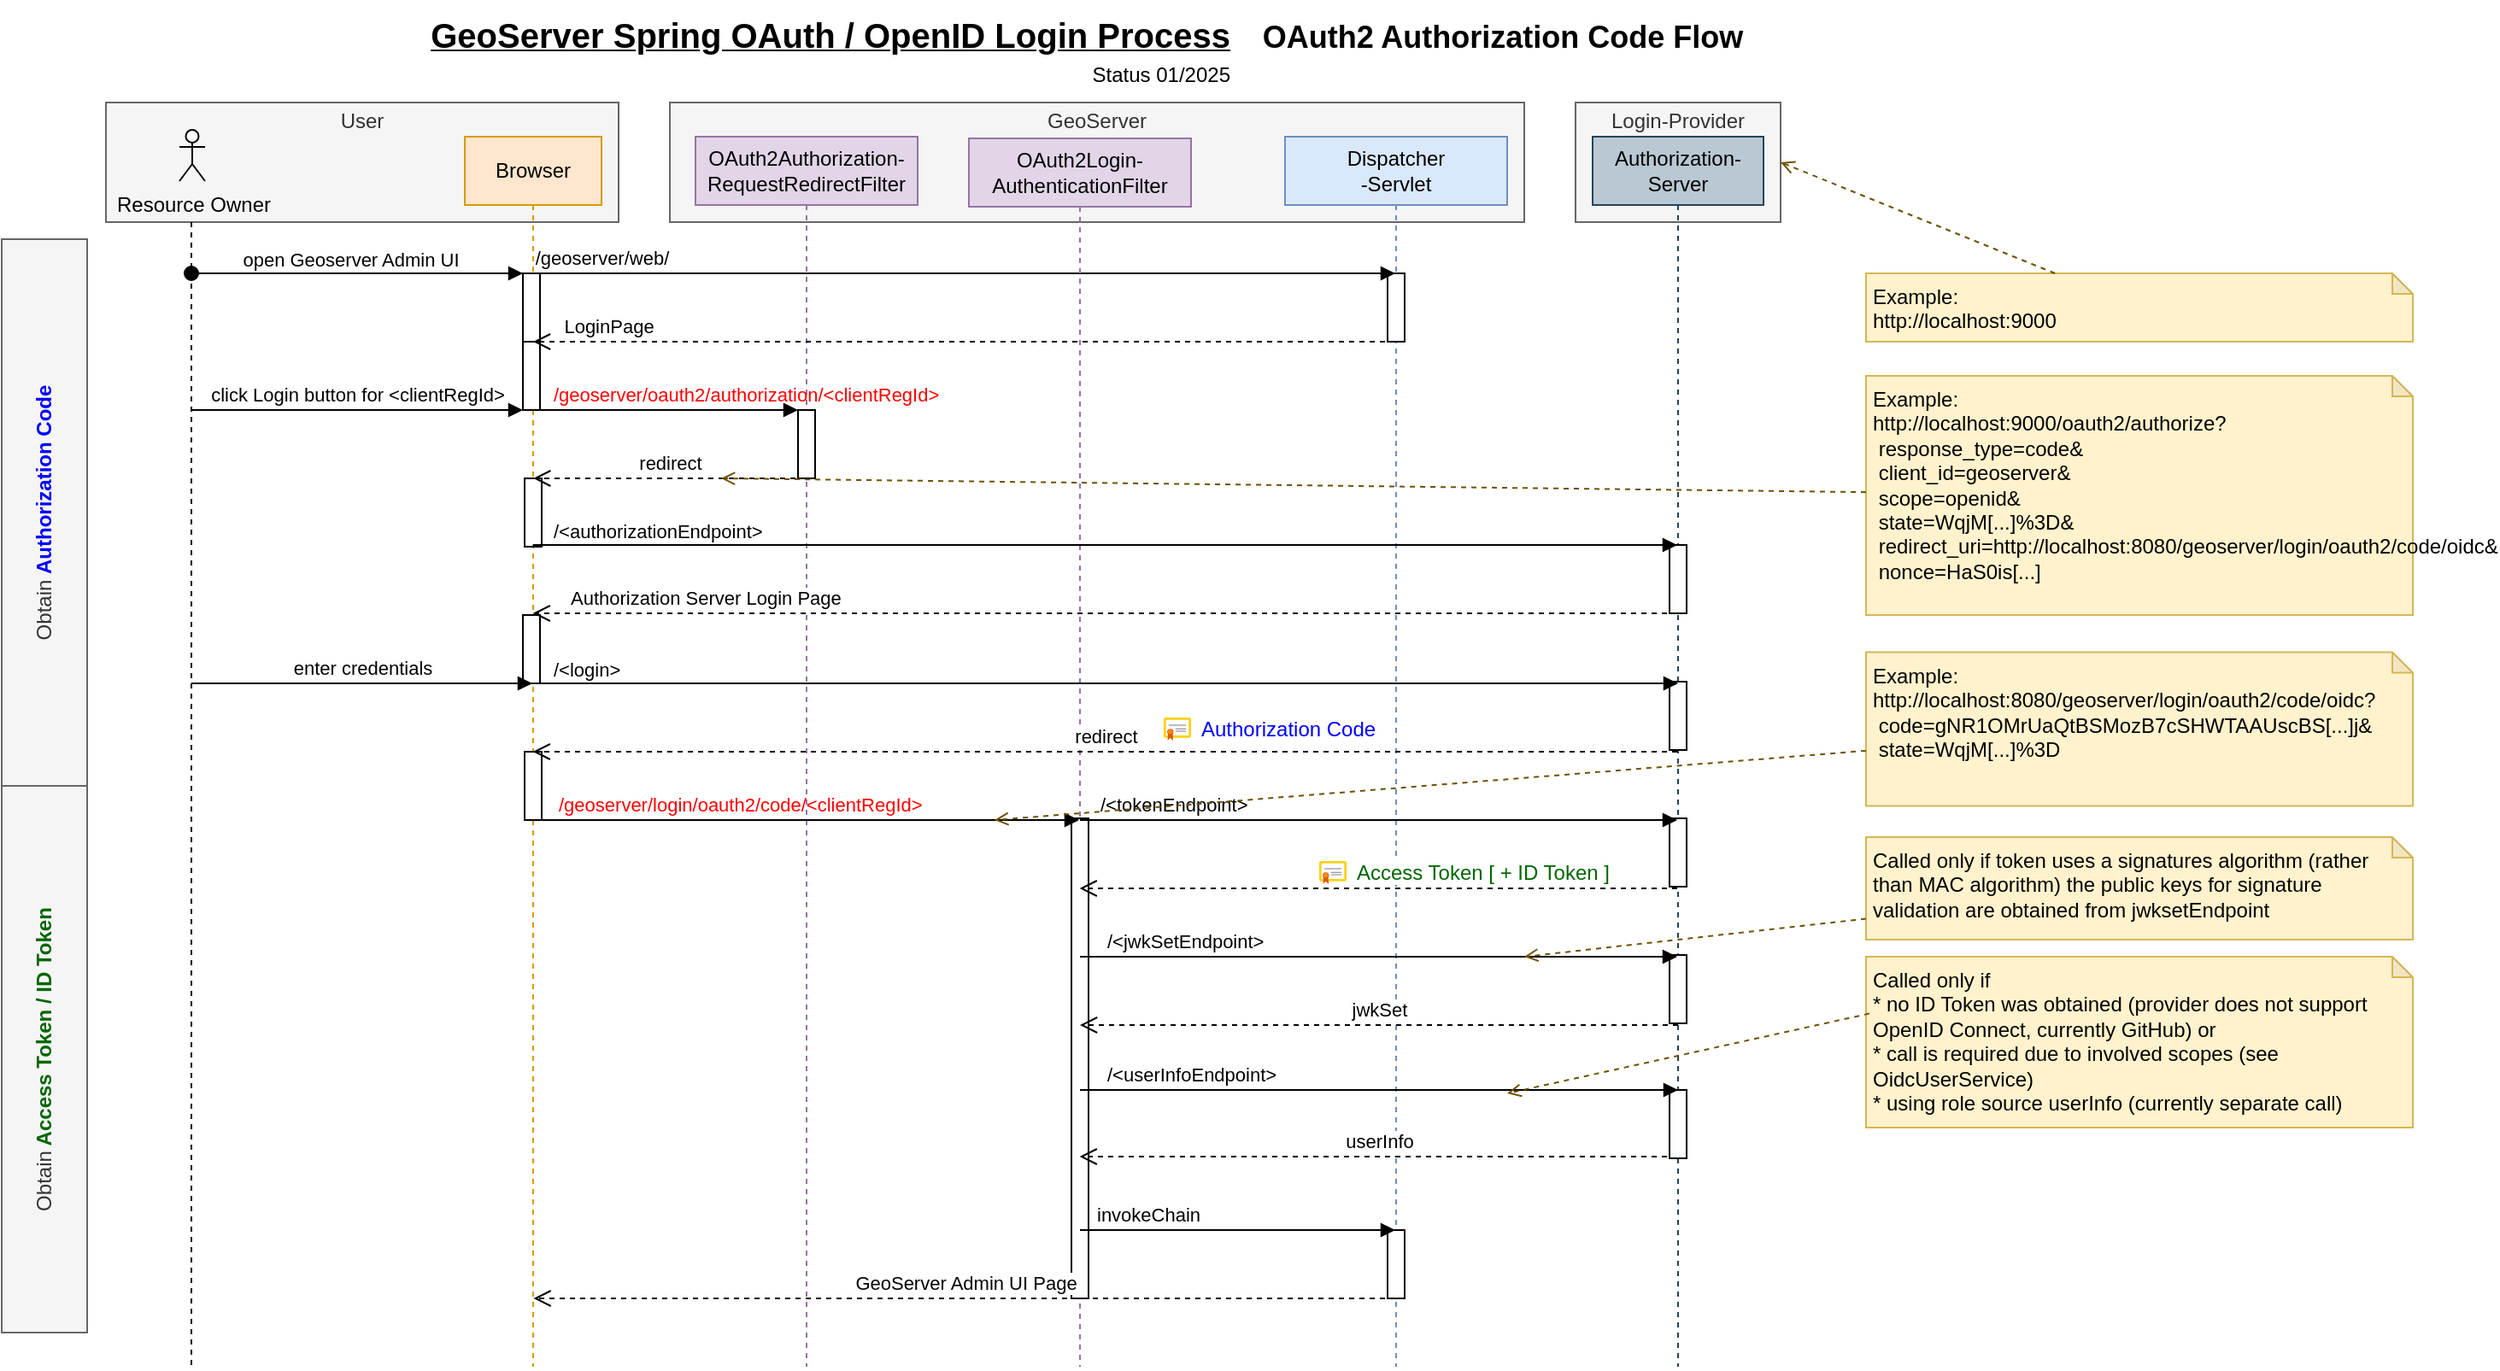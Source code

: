 <mxfile version="26.0.4">
  <diagram name="Page-1" id="2YBvvXClWsGukQMizWep">
    <mxGraphModel dx="1434" dy="838" grid="1" gridSize="10" guides="1" tooltips="1" connect="1" arrows="1" fold="1" page="1" pageScale="1" pageWidth="850" pageHeight="1100" math="0" shadow="0">
      <root>
        <mxCell id="0" />
        <mxCell id="1" parent="0" />
        <mxCell id="HcqALuEwrhDAun1lp61i-4" value="User" style="rounded=0;whiteSpace=wrap;html=1;verticalAlign=top;spacingTop=-3;fillColor=#f5f5f5;fontColor=#333333;strokeColor=#666666;" parent="1" vertex="1">
          <mxGeometry x="90" y="60" width="300" height="70" as="geometry" />
        </mxCell>
        <mxCell id="HcqALuEwrhDAun1lp61i-3" value="Login-Provider" style="rounded=0;whiteSpace=wrap;html=1;verticalAlign=top;spacingTop=-3;fillColor=#f5f5f5;fontColor=#333333;strokeColor=#666666;" parent="1" vertex="1">
          <mxGeometry x="950" y="60" width="120" height="70" as="geometry" />
        </mxCell>
        <mxCell id="HcqALuEwrhDAun1lp61i-2" value="GeoServer" style="rounded=0;whiteSpace=wrap;html=1;verticalAlign=top;spacingTop=-3;fillColor=#f5f5f5;fontColor=#333333;strokeColor=#666666;" parent="1" vertex="1">
          <mxGeometry x="420" y="60" width="500" height="70" as="geometry" />
        </mxCell>
        <mxCell id="aM9ryv3xv72pqoxQDRHE-1" value="OAuth2Authorization-RequestRedirectFilter" style="shape=umlLifeline;perimeter=lifelinePerimeter;whiteSpace=wrap;html=1;container=0;dropTarget=0;collapsible=0;recursiveResize=0;outlineConnect=0;portConstraint=eastwest;newEdgeStyle={&quot;edgeStyle&quot;:&quot;elbowEdgeStyle&quot;,&quot;elbow&quot;:&quot;vertical&quot;,&quot;curved&quot;:0,&quot;rounded&quot;:0};fillColor=#e1d5e7;strokeColor=#9673a6;" parent="1" vertex="1">
          <mxGeometry x="435" y="80" width="130" height="720" as="geometry" />
        </mxCell>
        <mxCell id="aM9ryv3xv72pqoxQDRHE-2" value="" style="html=1;points=[];perimeter=orthogonalPerimeter;outlineConnect=0;targetShapes=umlLifeline;portConstraint=eastwest;newEdgeStyle={&quot;edgeStyle&quot;:&quot;elbowEdgeStyle&quot;,&quot;elbow&quot;:&quot;vertical&quot;,&quot;curved&quot;:0,&quot;rounded&quot;:0};" parent="aM9ryv3xv72pqoxQDRHE-1" vertex="1">
          <mxGeometry x="60" y="160" width="10" height="40" as="geometry" />
        </mxCell>
        <mxCell id="aM9ryv3xv72pqoxQDRHE-5" value="Authorization-&lt;br&gt;Server" style="shape=umlLifeline;perimeter=lifelinePerimeter;whiteSpace=wrap;html=1;container=0;dropTarget=0;collapsible=0;recursiveResize=0;outlineConnect=0;portConstraint=eastwest;newEdgeStyle={&quot;edgeStyle&quot;:&quot;elbowEdgeStyle&quot;,&quot;elbow&quot;:&quot;vertical&quot;,&quot;curved&quot;:0,&quot;rounded&quot;:0};fillColor=#bac8d3;strokeColor=#23445d;" parent="1" vertex="1">
          <mxGeometry x="960" y="80" width="100" height="720" as="geometry" />
        </mxCell>
        <mxCell id="aM9ryv3xv72pqoxQDRHE-6" value="" style="html=1;points=[];perimeter=orthogonalPerimeter;outlineConnect=0;targetShapes=umlLifeline;portConstraint=eastwest;newEdgeStyle={&quot;edgeStyle&quot;:&quot;elbowEdgeStyle&quot;,&quot;elbow&quot;:&quot;vertical&quot;,&quot;curved&quot;:0,&quot;rounded&quot;:0};" parent="aM9ryv3xv72pqoxQDRHE-5" vertex="1">
          <mxGeometry x="45" y="239" width="10" height="40" as="geometry" />
        </mxCell>
        <mxCell id="R4H-Cz9XJfiXXCovYyHO-26" value="" style="html=1;points=[];perimeter=orthogonalPerimeter;outlineConnect=0;targetShapes=umlLifeline;portConstraint=eastwest;newEdgeStyle={&quot;edgeStyle&quot;:&quot;elbowEdgeStyle&quot;,&quot;elbow&quot;:&quot;vertical&quot;,&quot;curved&quot;:0,&quot;rounded&quot;:0};" parent="aM9ryv3xv72pqoxQDRHE-5" vertex="1">
          <mxGeometry x="45" y="319" width="10" height="40" as="geometry" />
        </mxCell>
        <mxCell id="R4H-Cz9XJfiXXCovYyHO-30" value="" style="html=1;points=[];perimeter=orthogonalPerimeter;outlineConnect=0;targetShapes=umlLifeline;portConstraint=eastwest;newEdgeStyle={&quot;edgeStyle&quot;:&quot;elbowEdgeStyle&quot;,&quot;elbow&quot;:&quot;vertical&quot;,&quot;curved&quot;:0,&quot;rounded&quot;:0};" parent="aM9ryv3xv72pqoxQDRHE-5" vertex="1">
          <mxGeometry x="45" y="399" width="10" height="40" as="geometry" />
        </mxCell>
        <mxCell id="R4H-Cz9XJfiXXCovYyHO-37" value="" style="html=1;points=[];perimeter=orthogonalPerimeter;outlineConnect=0;targetShapes=umlLifeline;portConstraint=eastwest;newEdgeStyle={&quot;edgeStyle&quot;:&quot;elbowEdgeStyle&quot;,&quot;elbow&quot;:&quot;vertical&quot;,&quot;curved&quot;:0,&quot;rounded&quot;:0};" parent="aM9ryv3xv72pqoxQDRHE-5" vertex="1">
          <mxGeometry x="45" y="479" width="10" height="40" as="geometry" />
        </mxCell>
        <mxCell id="Br-kYopsOSGonpuqLUsM-5" style="edgeStyle=orthogonalEdgeStyle;rounded=0;orthogonalLoop=1;jettySize=auto;html=1;endArrow=none;endFill=0;dashed=1;" parent="1" edge="1">
          <mxGeometry relative="1" as="geometry">
            <mxPoint x="140" y="800" as="targetPoint" />
            <mxPoint x="140" y="130" as="sourcePoint" />
          </mxGeometry>
        </mxCell>
        <mxCell id="Br-kYopsOSGonpuqLUsM-4" value="Resource Owner" style="shape=umlActor;verticalLabelPosition=bottom;verticalAlign=top;html=1;outlineConnect=0;" parent="1" vertex="1">
          <mxGeometry x="133" y="76" width="15" height="30" as="geometry" />
        </mxCell>
        <mxCell id="R4H-Cz9XJfiXXCovYyHO-1" value="Browser" style="shape=umlLifeline;perimeter=lifelinePerimeter;whiteSpace=wrap;html=1;container=0;dropTarget=0;collapsible=0;recursiveResize=0;outlineConnect=0;portConstraint=eastwest;newEdgeStyle={&quot;edgeStyle&quot;:&quot;elbowEdgeStyle&quot;,&quot;elbow&quot;:&quot;vertical&quot;,&quot;curved&quot;:0,&quot;rounded&quot;:0};fillColor=#ffe6cc;strokeColor=#d79b00;" parent="1" vertex="1">
          <mxGeometry x="300" y="80" width="80" height="720" as="geometry" />
        </mxCell>
        <mxCell id="R4H-Cz9XJfiXXCovYyHO-2" value="" style="html=1;points=[];perimeter=orthogonalPerimeter;outlineConnect=0;targetShapes=umlLifeline;portConstraint=eastwest;newEdgeStyle={&quot;edgeStyle&quot;:&quot;elbowEdgeStyle&quot;,&quot;elbow&quot;:&quot;vertical&quot;,&quot;curved&quot;:0,&quot;rounded&quot;:0};" parent="R4H-Cz9XJfiXXCovYyHO-1" vertex="1">
          <mxGeometry x="34" y="80" width="10" height="40" as="geometry" />
        </mxCell>
        <mxCell id="R4H-Cz9XJfiXXCovYyHO-21" value="" style="html=1;points=[];perimeter=orthogonalPerimeter;outlineConnect=0;targetShapes=umlLifeline;portConstraint=eastwest;newEdgeStyle={&quot;edgeStyle&quot;:&quot;elbowEdgeStyle&quot;,&quot;elbow&quot;:&quot;vertical&quot;,&quot;curved&quot;:0,&quot;rounded&quot;:0};" parent="R4H-Cz9XJfiXXCovYyHO-1" vertex="1">
          <mxGeometry x="34" y="280" width="10" height="40" as="geometry" />
        </mxCell>
        <mxCell id="R4H-Cz9XJfiXXCovYyHO-27" value="" style="html=1;points=[];perimeter=orthogonalPerimeter;outlineConnect=0;targetShapes=umlLifeline;portConstraint=eastwest;newEdgeStyle={&quot;edgeStyle&quot;:&quot;elbowEdgeStyle&quot;,&quot;elbow&quot;:&quot;vertical&quot;,&quot;curved&quot;:0,&quot;rounded&quot;:0};" parent="R4H-Cz9XJfiXXCovYyHO-1" vertex="1">
          <mxGeometry x="35" y="360" width="10" height="40" as="geometry" />
        </mxCell>
        <mxCell id="HcqALuEwrhDAun1lp61i-9" value="" style="html=1;points=[];perimeter=orthogonalPerimeter;outlineConnect=0;targetShapes=umlLifeline;portConstraint=eastwest;newEdgeStyle={&quot;edgeStyle&quot;:&quot;elbowEdgeStyle&quot;,&quot;elbow&quot;:&quot;vertical&quot;,&quot;curved&quot;:0,&quot;rounded&quot;:0};" parent="R4H-Cz9XJfiXXCovYyHO-1" vertex="1">
          <mxGeometry x="35" y="200" width="10" height="40" as="geometry" />
        </mxCell>
        <mxCell id="R4H-Cz9XJfiXXCovYyHO-5" value="/" style="html=1;verticalAlign=bottom;startArrow=oval;startFill=1;endArrow=block;startSize=8;curved=0;rounded=0;" parent="1" target="R4H-Cz9XJfiXXCovYyHO-2" edge="1">
          <mxGeometry width="60" relative="1" as="geometry">
            <mxPoint x="140" y="160" as="sourcePoint" />
            <mxPoint x="200" y="160" as="targetPoint" />
          </mxGeometry>
        </mxCell>
        <mxCell id="R4H-Cz9XJfiXXCovYyHO-6" value="open Geoserver Admin UI" style="edgeLabel;html=1;align=center;verticalAlign=middle;resizable=0;points=[];" parent="R4H-Cz9XJfiXXCovYyHO-5" vertex="1" connectable="0">
          <mxGeometry x="-0.044" y="8" relative="1" as="geometry">
            <mxPoint as="offset" />
          </mxGeometry>
        </mxCell>
        <mxCell id="R4H-Cz9XJfiXXCovYyHO-7" value="Dispatcher&lt;br&gt;-Servlet" style="shape=umlLifeline;perimeter=lifelinePerimeter;whiteSpace=wrap;html=1;container=0;dropTarget=0;collapsible=0;recursiveResize=0;outlineConnect=0;portConstraint=eastwest;newEdgeStyle={&quot;edgeStyle&quot;:&quot;elbowEdgeStyle&quot;,&quot;elbow&quot;:&quot;vertical&quot;,&quot;curved&quot;:0,&quot;rounded&quot;:0};fillColor=#dae8fc;strokeColor=#6c8ebf;" parent="1" vertex="1">
          <mxGeometry x="780" y="80" width="130" height="720" as="geometry" />
        </mxCell>
        <mxCell id="R4H-Cz9XJfiXXCovYyHO-8" value="" style="html=1;points=[];perimeter=orthogonalPerimeter;outlineConnect=0;targetShapes=umlLifeline;portConstraint=eastwest;newEdgeStyle={&quot;edgeStyle&quot;:&quot;elbowEdgeStyle&quot;,&quot;elbow&quot;:&quot;vertical&quot;,&quot;curved&quot;:0,&quot;rounded&quot;:0};" parent="R4H-Cz9XJfiXXCovYyHO-7" vertex="1">
          <mxGeometry x="60" y="80" width="10" height="40" as="geometry" />
        </mxCell>
        <mxCell id="R4H-Cz9XJfiXXCovYyHO-41" value="" style="html=1;points=[];perimeter=orthogonalPerimeter;outlineConnect=0;targetShapes=umlLifeline;portConstraint=eastwest;newEdgeStyle={&quot;edgeStyle&quot;:&quot;elbowEdgeStyle&quot;,&quot;elbow&quot;:&quot;vertical&quot;,&quot;curved&quot;:0,&quot;rounded&quot;:0};" parent="R4H-Cz9XJfiXXCovYyHO-7" vertex="1">
          <mxGeometry x="60" y="640" width="10" height="40" as="geometry" />
        </mxCell>
        <mxCell id="R4H-Cz9XJfiXXCovYyHO-11" value="/geoserver/web/" style="html=1;verticalAlign=bottom;endArrow=block;curved=0;rounded=0;" parent="1" target="R4H-Cz9XJfiXXCovYyHO-7" edge="1">
          <mxGeometry x="-0.806" width="80" relative="1" as="geometry">
            <mxPoint x="330" y="160" as="sourcePoint" />
            <mxPoint x="410" y="160" as="targetPoint" />
            <mxPoint as="offset" />
          </mxGeometry>
        </mxCell>
        <mxCell id="R4H-Cz9XJfiXXCovYyHO-14" value="" style="html=1;points=[];perimeter=orthogonalPerimeter;outlineConnect=0;targetShapes=umlLifeline;portConstraint=eastwest;newEdgeStyle={&quot;edgeStyle&quot;:&quot;elbowEdgeStyle&quot;,&quot;elbow&quot;:&quot;vertical&quot;,&quot;curved&quot;:0,&quot;rounded&quot;:0};" parent="1" vertex="1">
          <mxGeometry x="334" y="200" width="10" height="40" as="geometry" />
        </mxCell>
        <mxCell id="R4H-Cz9XJfiXXCovYyHO-10" value="LoginPage" style="html=1;verticalAlign=bottom;endArrow=open;dashed=1;endSize=8;curved=0;rounded=0;" parent="1" target="R4H-Cz9XJfiXXCovYyHO-1" edge="1">
          <mxGeometry x="0.825" relative="1" as="geometry">
            <mxPoint x="844.5" y="200" as="sourcePoint" />
            <mxPoint x="370" y="200" as="targetPoint" />
            <Array as="points">
              <mxPoint x="460" y="200" />
            </Array>
            <mxPoint as="offset" />
          </mxGeometry>
        </mxCell>
        <mxCell id="R4H-Cz9XJfiXXCovYyHO-12" value="click Login button for &amp;lt;clientRegId&amp;gt;" style="html=1;verticalAlign=bottom;endArrow=block;curved=0;rounded=0;" parent="1" target="R4H-Cz9XJfiXXCovYyHO-14" edge="1">
          <mxGeometry width="80" relative="1" as="geometry">
            <mxPoint x="140" y="240" as="sourcePoint" />
            <mxPoint x="325" y="210" as="targetPoint" />
            <Array as="points">
              <mxPoint x="260" y="240" />
            </Array>
          </mxGeometry>
        </mxCell>
        <mxCell id="aM9ryv3xv72pqoxQDRHE-3" value="&lt;font style=&quot;color: rgb(255, 0, 0);&quot;&gt;/geoserver/oauth2/authorization/&amp;lt;clientRegId&amp;gt;&lt;/font&gt;" style="html=1;verticalAlign=bottom;startArrow=none;endArrow=block;startSize=8;edgeStyle=elbowEdgeStyle;elbow=vertical;curved=0;rounded=0;startFill=0;labelBackgroundColor=none;align=left;" parent="1" edge="1">
          <mxGeometry x="-0.92" relative="1" as="geometry">
            <mxPoint x="344" y="240" as="sourcePoint" />
            <mxPoint as="offset" />
            <mxPoint x="495" y="240" as="targetPoint" />
            <Array as="points">
              <mxPoint x="360" y="240" />
            </Array>
          </mxGeometry>
        </mxCell>
        <mxCell id="R4H-Cz9XJfiXXCovYyHO-15" value="OAuth2Login-&lt;br&gt;AuthenticationFilter" style="shape=umlLifeline;perimeter=lifelinePerimeter;whiteSpace=wrap;html=1;container=0;dropTarget=0;collapsible=0;recursiveResize=0;outlineConnect=0;portConstraint=eastwest;newEdgeStyle={&quot;edgeStyle&quot;:&quot;elbowEdgeStyle&quot;,&quot;elbow&quot;:&quot;vertical&quot;,&quot;curved&quot;:0,&quot;rounded&quot;:0};fillColor=#e1d5e7;strokeColor=#9673a6;" parent="1" vertex="1">
          <mxGeometry x="595" y="81" width="130" height="719" as="geometry" />
        </mxCell>
        <mxCell id="R4H-Cz9XJfiXXCovYyHO-38" value="" style="html=1;points=[];perimeter=orthogonalPerimeter;outlineConnect=0;targetShapes=umlLifeline;portConstraint=eastwest;newEdgeStyle={&quot;edgeStyle&quot;:&quot;elbowEdgeStyle&quot;,&quot;elbow&quot;:&quot;vertical&quot;,&quot;curved&quot;:0,&quot;rounded&quot;:0};" parent="R4H-Cz9XJfiXXCovYyHO-15" vertex="1">
          <mxGeometry x="60" y="398" width="10" height="281" as="geometry" />
        </mxCell>
        <mxCell id="R4H-Cz9XJfiXXCovYyHO-17" value="redirect" style="html=1;verticalAlign=bottom;endArrow=open;dashed=1;endSize=8;curved=0;rounded=0;" parent="1" edge="1">
          <mxGeometry relative="1" as="geometry">
            <mxPoint x="499.5" y="280" as="sourcePoint" />
            <mxPoint x="340.1" y="280" as="targetPoint" />
          </mxGeometry>
        </mxCell>
        <mxCell id="R4H-Cz9XJfiXXCovYyHO-18" value="/&amp;lt;authorizationEndpoint&amp;gt;" style="html=1;verticalAlign=bottom;endArrow=block;curved=0;rounded=0;align=left;" parent="1" edge="1">
          <mxGeometry x="-0.97" y="-1" width="80" relative="1" as="geometry">
            <mxPoint x="339.81" y="319" as="sourcePoint" />
            <mxPoint x="1009.5" y="319" as="targetPoint" />
            <mxPoint as="offset" />
          </mxGeometry>
        </mxCell>
        <mxCell id="R4H-Cz9XJfiXXCovYyHO-19" value="Authorization Server Login Page" style="html=1;verticalAlign=bottom;endArrow=open;dashed=1;endSize=8;curved=0;rounded=0;align=left;" parent="1" edge="1">
          <mxGeometry x="0.94" relative="1" as="geometry">
            <mxPoint x="1009.5" y="359" as="sourcePoint" />
            <mxPoint x="339.81" y="359" as="targetPoint" />
            <mxPoint as="offset" />
          </mxGeometry>
        </mxCell>
        <mxCell id="R4H-Cz9XJfiXXCovYyHO-20" value="enter credentials" style="html=1;verticalAlign=bottom;endArrow=block;curved=0;rounded=0;" parent="1" target="R4H-Cz9XJfiXXCovYyHO-1" edge="1">
          <mxGeometry width="80" relative="1" as="geometry">
            <mxPoint x="140" y="400" as="sourcePoint" />
            <mxPoint x="290" y="400" as="targetPoint" />
          </mxGeometry>
        </mxCell>
        <mxCell id="R4H-Cz9XJfiXXCovYyHO-22" value="/&amp;lt;login&amp;gt;" style="html=1;verticalAlign=bottom;endArrow=block;curved=0;rounded=0;align=left;" parent="1" source="R4H-Cz9XJfiXXCovYyHO-1" edge="1">
          <mxGeometry x="-0.97" y="-1" width="80" relative="1" as="geometry">
            <mxPoint x="360.0" y="401" as="sourcePoint" />
            <mxPoint x="1010" y="400" as="targetPoint" />
            <mxPoint as="offset" />
          </mxGeometry>
        </mxCell>
        <mxCell id="R4H-Cz9XJfiXXCovYyHO-25" value="redirect" style="html=1;verticalAlign=bottom;endArrow=open;dashed=1;endSize=8;curved=0;rounded=0;" parent="1" edge="1">
          <mxGeometry relative="1" as="geometry">
            <mxPoint x="1009.5" y="440" as="sourcePoint" />
            <mxPoint x="339.81" y="440" as="targetPoint" />
          </mxGeometry>
        </mxCell>
        <mxCell id="R4H-Cz9XJfiXXCovYyHO-28" value="&lt;font style=&quot;color: rgb(255, 0, 0);&quot;&gt;/geoserver/login/oauth2/code/&amp;lt;clientRegId&amp;gt;&lt;/font&gt;" style="html=1;verticalAlign=bottom;startArrow=none;endArrow=block;startSize=8;edgeStyle=elbowEdgeStyle;elbow=vertical;curved=0;rounded=0;startFill=0;labelBackgroundColor=none;align=left;" parent="1" source="R4H-Cz9XJfiXXCovYyHO-1" target="R4H-Cz9XJfiXXCovYyHO-15" edge="1">
          <mxGeometry x="-0.92" relative="1" as="geometry">
            <mxPoint x="390" y="480" as="sourcePoint" />
            <mxPoint as="offset" />
            <mxPoint x="541" y="480" as="targetPoint" />
            <Array as="points">
              <mxPoint x="406" y="480" />
            </Array>
          </mxGeometry>
        </mxCell>
        <mxCell id="R4H-Cz9XJfiXXCovYyHO-29" value="/&amp;lt;tokenEndpoint&amp;gt;" style="html=1;verticalAlign=bottom;startArrow=none;endArrow=block;startSize=8;edgeStyle=elbowEdgeStyle;elbow=vertical;curved=0;rounded=0;startFill=0;labelBackgroundColor=none;align=left;" parent="1" target="aM9ryv3xv72pqoxQDRHE-5" edge="1">
          <mxGeometry x="-0.943" relative="1" as="geometry">
            <mxPoint x="660" y="480" as="sourcePoint" />
            <mxPoint as="offset" />
            <mxPoint x="990" y="480" as="targetPoint" />
            <Array as="points">
              <mxPoint x="736" y="480" />
            </Array>
          </mxGeometry>
        </mxCell>
        <mxCell id="R4H-Cz9XJfiXXCovYyHO-31" value="" style="html=1;verticalAlign=bottom;endArrow=open;dashed=1;endSize=8;curved=0;rounded=0;" parent="1" edge="1">
          <mxGeometry relative="1" as="geometry">
            <mxPoint x="1009.5" y="520" as="sourcePoint" />
            <mxPoint x="659.81" y="520" as="targetPoint" />
          </mxGeometry>
        </mxCell>
        <mxCell id="R4H-Cz9XJfiXXCovYyHO-33" value="userInfo" style="html=1;verticalAlign=bottom;endArrow=open;dashed=1;endSize=8;curved=0;rounded=0;" parent="1" edge="1">
          <mxGeometry relative="1" as="geometry">
            <mxPoint x="1009.5" y="677" as="sourcePoint" />
            <mxPoint x="659.81" y="677" as="targetPoint" />
          </mxGeometry>
        </mxCell>
        <mxCell id="R4H-Cz9XJfiXXCovYyHO-34" value="" style="html=1;points=[];perimeter=orthogonalPerimeter;outlineConnect=0;targetShapes=umlLifeline;portConstraint=eastwest;newEdgeStyle={&quot;edgeStyle&quot;:&quot;elbowEdgeStyle&quot;,&quot;elbow&quot;:&quot;vertical&quot;,&quot;curved&quot;:0,&quot;rounded&quot;:0};" parent="1" vertex="1">
          <mxGeometry x="1005" y="638" width="10" height="40" as="geometry" />
        </mxCell>
        <mxCell id="R4H-Cz9XJfiXXCovYyHO-35" value="/&amp;lt;jwkSetEndpoint&amp;gt;" style="html=1;verticalAlign=bottom;startArrow=none;endArrow=block;startSize=8;edgeStyle=elbowEdgeStyle;elbow=vertical;curved=0;rounded=0;startFill=0;labelBackgroundColor=none;align=left;" parent="1" source="R4H-Cz9XJfiXXCovYyHO-15" target="aM9ryv3xv72pqoxQDRHE-5" edge="1">
          <mxGeometry x="-0.92" relative="1" as="geometry">
            <mxPoint x="670" y="560" as="sourcePoint" />
            <mxPoint as="offset" />
            <mxPoint x="1020" y="560" as="targetPoint" />
            <Array as="points">
              <mxPoint x="746" y="560" />
            </Array>
          </mxGeometry>
        </mxCell>
        <mxCell id="R4H-Cz9XJfiXXCovYyHO-36" value="jwkSet" style="html=1;verticalAlign=bottom;endArrow=open;dashed=1;endSize=8;curved=0;rounded=0;" parent="1" target="R4H-Cz9XJfiXXCovYyHO-15" edge="1">
          <mxGeometry relative="1" as="geometry">
            <mxPoint x="1010" y="600" as="sourcePoint" />
            <mxPoint x="700.0" y="600" as="targetPoint" />
          </mxGeometry>
        </mxCell>
        <mxCell id="R4H-Cz9XJfiXXCovYyHO-39" value="GeoServer Admin UI Page" style="html=1;verticalAlign=bottom;endArrow=open;dashed=1;endSize=8;curved=0;rounded=0;" parent="1" source="R4H-Cz9XJfiXXCovYyHO-7" edge="1">
          <mxGeometry relative="1" as="geometry">
            <mxPoint x="659.75" y="760" as="sourcePoint" />
            <mxPoint x="340.25" y="760" as="targetPoint" />
          </mxGeometry>
        </mxCell>
        <mxCell id="R4H-Cz9XJfiXXCovYyHO-40" value="invokeChain" style="html=1;verticalAlign=bottom;startArrow=none;endArrow=block;startSize=8;edgeStyle=elbowEdgeStyle;elbow=vertical;curved=0;rounded=0;startFill=0;labelBackgroundColor=none;align=left;" parent="1" source="R4H-Cz9XJfiXXCovYyHO-15" target="R4H-Cz9XJfiXXCovYyHO-7" edge="1">
          <mxGeometry x="-0.919" relative="1" as="geometry">
            <mxPoint x="680" y="720" as="sourcePoint" />
            <mxPoint as="offset" />
            <mxPoint x="1030" y="720" as="targetPoint" />
            <Array as="points">
              <mxPoint x="756" y="720" />
            </Array>
          </mxGeometry>
        </mxCell>
        <mxCell id="R4H-Cz9XJfiXXCovYyHO-32" value="/&amp;lt;userInfoEndpoint&amp;gt;" style="html=1;verticalAlign=bottom;startArrow=none;endArrow=block;startSize=8;edgeStyle=elbowEdgeStyle;elbow=vertical;curved=0;rounded=0;startFill=0;labelBackgroundColor=none;align=left;exitX=0.5;exitY=0.703;exitDx=0;exitDy=0;exitPerimeter=0;" parent="1" edge="1">
          <mxGeometry x="-0.92" relative="1" as="geometry">
            <mxPoint x="660" y="638" as="sourcePoint" />
            <mxPoint as="offset" />
            <mxPoint x="1010" y="638" as="targetPoint" />
            <Array as="points">
              <mxPoint x="736" y="638" />
            </Array>
          </mxGeometry>
        </mxCell>
        <mxCell id="HcqALuEwrhDAun1lp61i-5" value="&lt;u&gt;&lt;font style=&quot;font-size: 20px;&quot;&gt;GeoServer Spring OAuth / OpenID Login Process&lt;/font&gt;&lt;/u&gt;&lt;div&gt;&lt;span style=&quot;font-weight: normal;&quot;&gt;&lt;font style=&quot;font-size: 12px;&quot;&gt;Status 01/2025&lt;/font&gt;&lt;/span&gt;&lt;/div&gt;" style="rounded=0;whiteSpace=wrap;html=1;fontSize=16;fontStyle=1;align=right;strokeColor=none;fillColor=none;" parent="1" vertex="1">
          <mxGeometry x="210" width="540" height="60" as="geometry" />
        </mxCell>
        <mxCell id="HcqALuEwrhDAun1lp61i-6" value="OAuth2 Authorization Code Flow" style="text;html=1;align=center;verticalAlign=middle;whiteSpace=wrap;rounded=0;fontStyle=1;fontSize=18;" parent="1" vertex="1">
          <mxGeometry x="765" y="7" width="285" height="30" as="geometry" />
        </mxCell>
        <mxCell id="HcqALuEwrhDAun1lp61i-7" value="Obtain&lt;font style=&quot;color: rgb(0, 0, 255);&quot;&gt; &lt;b&gt;Authorization Code&lt;/b&gt;&lt;/font&gt;" style="rounded=0;whiteSpace=wrap;html=1;horizontal=0;fillColor=#f5f5f5;fontColor=#333333;strokeColor=#666666;" parent="1" vertex="1">
          <mxGeometry x="29" y="140" width="50" height="320" as="geometry" />
        </mxCell>
        <mxCell id="HcqALuEwrhDAun1lp61i-8" value="Obtain&lt;font style=&quot;color: rgb(0, 102, 0);&quot;&gt;&lt;b&gt; Access Token / ID Token&lt;/b&gt;&lt;/font&gt;" style="rounded=0;whiteSpace=wrap;html=1;horizontal=0;fillColor=#f5f5f5;fontColor=#333333;strokeColor=#666666;" parent="1" vertex="1">
          <mxGeometry x="29" y="460" width="50" height="320" as="geometry" />
        </mxCell>
        <mxCell id="HcqALuEwrhDAun1lp61i-11" value="Authorization Code" style="image;sketch=0;aspect=fixed;html=1;points=[];align=left;fontSize=12;image=img/lib/mscae/Certificate.svg;spacingTop=-20;spacingLeft=20;imageBackground=none;fontColor=#0000FF;" parent="1" vertex="1">
          <mxGeometry x="709" y="420" width="16" height="13.44" as="geometry" />
        </mxCell>
        <mxCell id="HcqALuEwrhDAun1lp61i-13" value="&lt;font style=&quot;color: rgb(0, 102, 0);&quot;&gt;Access Token [ + ID Token ]&lt;/font&gt;" style="image;sketch=0;aspect=fixed;html=1;points=[];align=left;fontSize=12;image=img/lib/mscae/Certificate.svg;spacingTop=-20;spacingLeft=20;imageBackground=none;fontColor=#0000FF;" parent="1" vertex="1">
          <mxGeometry x="800" y="504" width="16" height="13.44" as="geometry" />
        </mxCell>
        <mxCell id="HcqALuEwrhDAun1lp61i-14" value="Example:&lt;br&gt;http://localhost:9000" style="shape=note;whiteSpace=wrap;html=1;backgroundOutline=1;darkOpacity=0.05;size=12;align=left;fillColor=#fff2cc;strokeColor=#D6B656;spacingLeft=2;verticalAlign=top;" parent="1" vertex="1">
          <mxGeometry x="1120" y="160" width="320" height="40" as="geometry" />
        </mxCell>
        <mxCell id="HcqALuEwrhDAun1lp61i-15" style="rounded=0;orthogonalLoop=1;jettySize=auto;html=1;entryX=1;entryY=0.5;entryDx=0;entryDy=0;endArrow=open;endFill=0;dashed=1;strokeColor=#6D5100;" parent="1" source="HcqALuEwrhDAun1lp61i-14" target="HcqALuEwrhDAun1lp61i-3" edge="1">
          <mxGeometry relative="1" as="geometry" />
        </mxCell>
        <mxCell id="HcqALuEwrhDAun1lp61i-16" value="Example:&lt;br&gt;http://localhost:9000/oauth2/authorize?&lt;br&gt;&amp;nbsp;response_type=code&amp;amp;&lt;br&gt;&amp;nbsp;client_id=geoserver&amp;amp;&lt;br&gt;&amp;nbsp;scope=openid&amp;amp;&lt;div&gt;&amp;nbsp;state=WqjM[...]%3D&amp;amp;&lt;br&gt;&amp;nbsp;redirect_uri=http://localhost:8080/geoserver/login/oauth2/code/oidc&amp;amp;&lt;br&gt;&amp;nbsp;nonce=HaS0is[...]&lt;/div&gt;" style="shape=note;whiteSpace=wrap;html=1;backgroundOutline=1;darkOpacity=0.05;size=12;align=left;fillColor=#fff2cc;strokeColor=#d6b656;spacingLeft=2;verticalAlign=top;" parent="1" vertex="1">
          <mxGeometry x="1120" y="220" width="320" height="140" as="geometry" />
        </mxCell>
        <mxCell id="HcqALuEwrhDAun1lp61i-17" style="rounded=0;orthogonalLoop=1;jettySize=auto;html=1;endArrow=open;endFill=0;dashed=1;strokeColor=#6D5100;startArrow=none;startFill=0;" parent="1" source="HcqALuEwrhDAun1lp61i-16" edge="1">
          <mxGeometry relative="1" as="geometry">
            <mxPoint x="450" y="280" as="targetPoint" />
          </mxGeometry>
        </mxCell>
        <mxCell id="HcqALuEwrhDAun1lp61i-18" value="Example:&lt;br&gt;http://localhost:8080/geoserver/login/oauth2/code/oidc? &lt;br&gt;&amp;nbsp;code=gNR1OMrUaQtBSMozB7cSHWTAAUscBS[...]j&amp;amp;&lt;br&gt;&amp;nbsp;state=WqjM[...]%3D" style="shape=note;whiteSpace=wrap;html=1;backgroundOutline=1;darkOpacity=0.05;size=12;align=left;fillColor=#fff2cc;strokeColor=#d6b656;spacingLeft=2;verticalAlign=top;" parent="1" vertex="1">
          <mxGeometry x="1120" y="381.72" width="320" height="90" as="geometry" />
        </mxCell>
        <mxCell id="HcqALuEwrhDAun1lp61i-19" style="rounded=0;orthogonalLoop=1;jettySize=auto;html=1;endArrow=open;endFill=0;dashed=1;strokeColor=#6D5100;" parent="1" source="HcqALuEwrhDAun1lp61i-18" edge="1">
          <mxGeometry relative="1" as="geometry">
            <mxPoint x="610" y="480" as="targetPoint" />
            <mxPoint x="1130" y="298" as="sourcePoint" />
          </mxGeometry>
        </mxCell>
        <mxCell id="HcqALuEwrhDAun1lp61i-20" value="Called only if token uses a signatures algorithm (rather than MAC algorithm) the public keys for signature validation are obtained from jwksetEndpoint" style="shape=note;whiteSpace=wrap;html=1;backgroundOutline=1;darkOpacity=0.05;size=12;align=left;fillColor=#fff2cc;strokeColor=#d6b656;spacingLeft=2;verticalAlign=top;" parent="1" vertex="1">
          <mxGeometry x="1120" y="490" width="320" height="60" as="geometry" />
        </mxCell>
        <mxCell id="HcqALuEwrhDAun1lp61i-21" style="rounded=0;orthogonalLoop=1;jettySize=auto;html=1;endArrow=open;endFill=0;dashed=1;strokeColor=#6D5100;" parent="1" source="HcqALuEwrhDAun1lp61i-20" edge="1">
          <mxGeometry relative="1" as="geometry">
            <mxPoint x="920" y="560" as="targetPoint" />
            <mxPoint x="1130" y="449" as="sourcePoint" />
          </mxGeometry>
        </mxCell>
        <mxCell id="HcqALuEwrhDAun1lp61i-22" value="Called only if &lt;br&gt;* no ID Token was obtained (provider does not support OpenID Connect, currently GitHub) or &lt;br&gt;* call is required due to involved scopes (see OidcUserService)&lt;br&gt;* using role source userInfo (currently separate call)" style="shape=note;whiteSpace=wrap;html=1;backgroundOutline=1;darkOpacity=0.05;size=12;align=left;fillColor=#fff2cc;strokeColor=#d6b656;spacingLeft=2;verticalAlign=top;" parent="1" vertex="1">
          <mxGeometry x="1120" y="560" width="320" height="100" as="geometry" />
        </mxCell>
        <mxCell id="HcqALuEwrhDAun1lp61i-23" style="rounded=0;orthogonalLoop=1;jettySize=auto;html=1;endArrow=open;endFill=0;dashed=1;strokeColor=#6D5100;exitX=0.006;exitY=0.333;exitDx=0;exitDy=0;exitPerimeter=0;" parent="1" source="HcqALuEwrhDAun1lp61i-22" edge="1">
          <mxGeometry relative="1" as="geometry">
            <mxPoint x="910" y="640" as="targetPoint" />
            <mxPoint x="1130" y="548" as="sourcePoint" />
          </mxGeometry>
        </mxCell>
      </root>
    </mxGraphModel>
  </diagram>
</mxfile>
